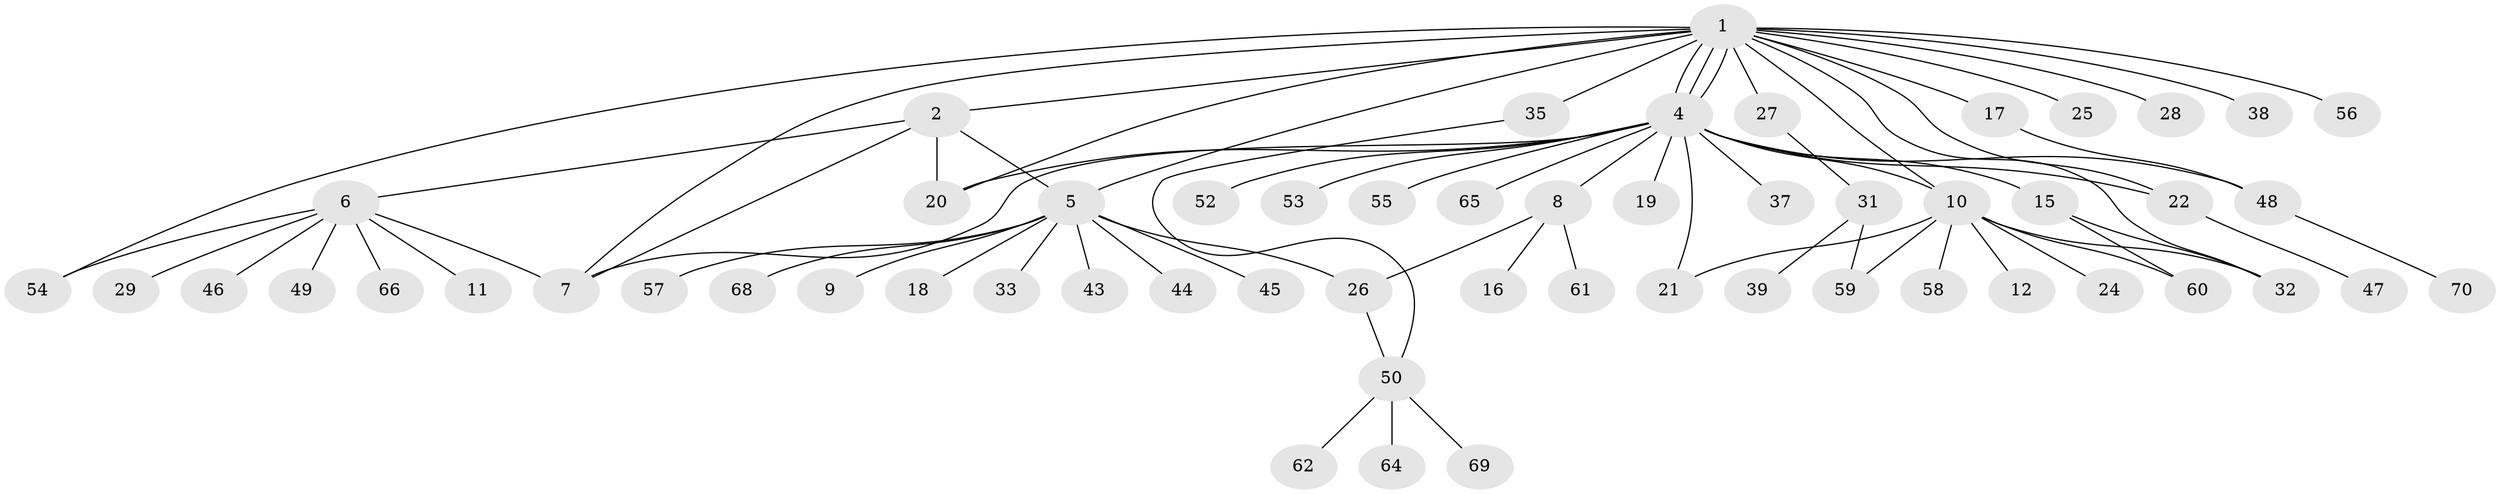 // Generated by graph-tools (version 1.1) at 2025/51/02/27/25 19:51:58]
// undirected, 57 vertices, 75 edges
graph export_dot {
graph [start="1"]
  node [color=gray90,style=filled];
  1 [super="+3"];
  2 [super="+42"];
  4 [super="+13"];
  5 [super="+36"];
  6 [super="+30"];
  7;
  8 [super="+23"];
  9;
  10 [super="+14"];
  11;
  12;
  15;
  16;
  17;
  18;
  19;
  20;
  21 [super="+34"];
  22 [super="+63"];
  24;
  25;
  26 [super="+71"];
  27;
  28;
  29;
  31 [super="+41"];
  32 [super="+40"];
  33;
  35;
  37;
  38;
  39;
  43;
  44;
  45;
  46;
  47;
  48 [super="+51"];
  49;
  50 [super="+67"];
  52;
  53;
  54;
  55;
  56;
  57;
  58 [super="+72"];
  59;
  60;
  61;
  62;
  64;
  65;
  66;
  68;
  69;
  70;
  1 -- 2;
  1 -- 4;
  1 -- 4;
  1 -- 4;
  1 -- 5;
  1 -- 7;
  1 -- 10;
  1 -- 17;
  1 -- 20;
  1 -- 22;
  1 -- 25;
  1 -- 27;
  1 -- 28;
  1 -- 32;
  1 -- 35;
  1 -- 38;
  1 -- 54;
  1 -- 56;
  2 -- 6;
  2 -- 20;
  2 -- 5;
  2 -- 7;
  4 -- 7;
  4 -- 8;
  4 -- 19;
  4 -- 20;
  4 -- 21;
  4 -- 37;
  4 -- 52;
  4 -- 53;
  4 -- 55;
  4 -- 65;
  4 -- 10;
  4 -- 22;
  4 -- 15;
  4 -- 48;
  5 -- 9;
  5 -- 18;
  5 -- 33;
  5 -- 44;
  5 -- 57;
  5 -- 68;
  5 -- 26;
  5 -- 43;
  5 -- 45;
  6 -- 7;
  6 -- 11;
  6 -- 29;
  6 -- 46;
  6 -- 49;
  6 -- 54;
  6 -- 66;
  8 -- 16;
  8 -- 26;
  8 -- 61;
  10 -- 12;
  10 -- 24;
  10 -- 32;
  10 -- 58;
  10 -- 59;
  10 -- 60;
  10 -- 21;
  15 -- 32;
  15 -- 60;
  17 -- 48;
  22 -- 47;
  26 -- 50;
  27 -- 31;
  31 -- 39;
  31 -- 59;
  35 -- 50;
  48 -- 70;
  50 -- 62;
  50 -- 64;
  50 -- 69;
}

